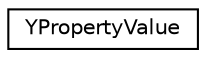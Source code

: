 digraph "Graphical Class Hierarchy"
{
 // LATEX_PDF_SIZE
  edge [fontname="Helvetica",fontsize="10",labelfontname="Helvetica",labelfontsize="10"];
  node [fontname="Helvetica",fontsize="10",shape=record];
  rankdir="LR";
  Node0 [label="YPropertyValue",height=0.2,width=0.4,color="black", fillcolor="white", style="filled",URL="$classYPropertyValue.html",tooltip=" "];
}
